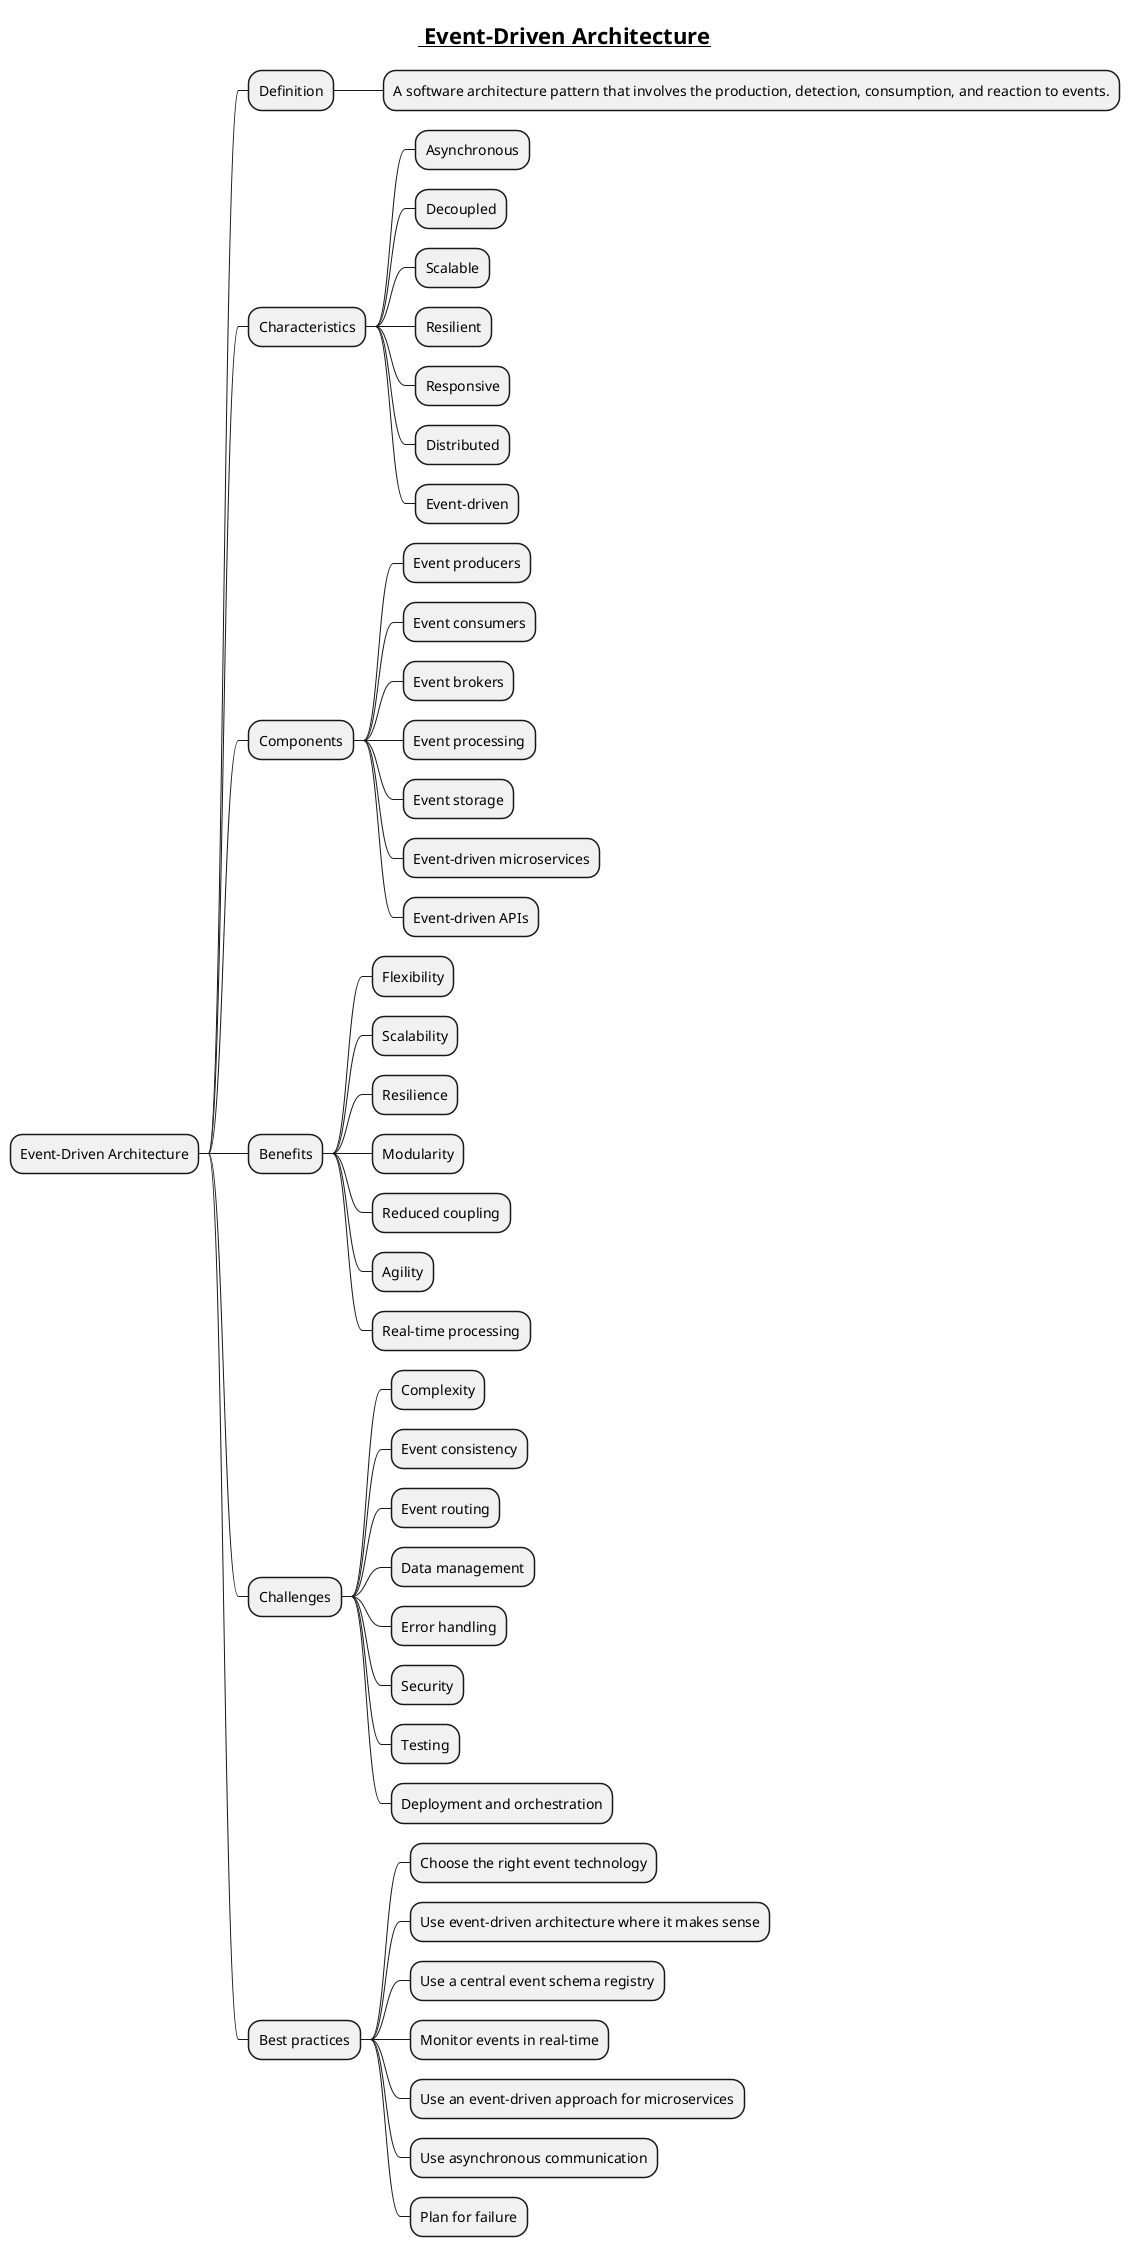 @startmindmap
title =__ Event-Driven Architecture__

* Event-Driven Architecture
** Definition
*** A software architecture pattern that involves the production, detection, consumption, and reaction to events.
** Characteristics
*** Asynchronous
*** Decoupled
*** Scalable
*** Resilient
*** Responsive
*** Distributed
*** Event-driven
** Components
*** Event producers
*** Event consumers
*** Event brokers
*** Event processing
*** Event storage
*** Event-driven microservices
*** Event-driven APIs
** Benefits
*** Flexibility
*** Scalability
*** Resilience
*** Modularity
*** Reduced coupling
*** Agility
*** Real-time processing
** Challenges
*** Complexity
*** Event consistency
*** Event routing
*** Data management
*** Error handling
*** Security
*** Testing
*** Deployment and orchestration
** Best practices
*** Choose the right event technology
*** Use event-driven architecture where it makes sense
*** Use a central event schema registry
*** Monitor events in real-time
*** Use an event-driven approach for microservices
*** Use asynchronous communication
*** Plan for failure
@endmindmap
